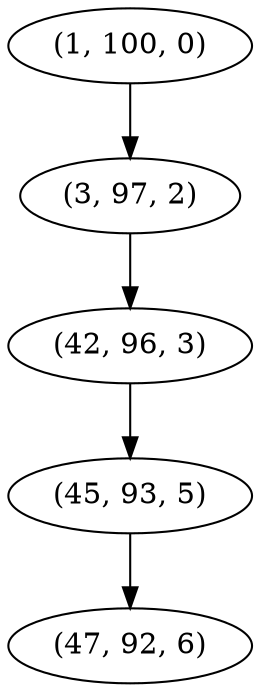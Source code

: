 digraph tree {
    "(1, 100, 0)";
    "(3, 97, 2)";
    "(42, 96, 3)";
    "(45, 93, 5)";
    "(47, 92, 6)";
    "(1, 100, 0)" -> "(3, 97, 2)";
    "(3, 97, 2)" -> "(42, 96, 3)";
    "(42, 96, 3)" -> "(45, 93, 5)";
    "(45, 93, 5)" -> "(47, 92, 6)";
}
